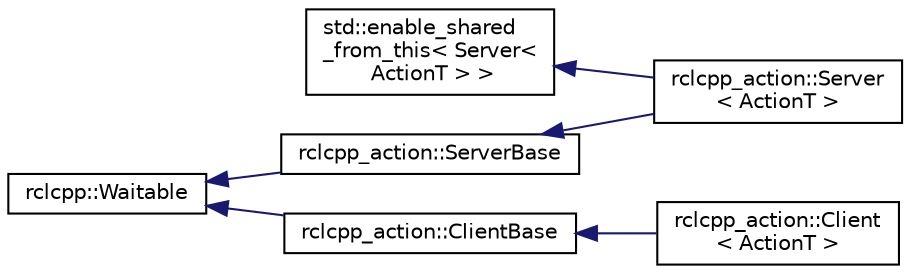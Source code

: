 digraph "Graphical Class Hierarchy"
{
  edge [fontname="Helvetica",fontsize="10",labelfontname="Helvetica",labelfontsize="10"];
  node [fontname="Helvetica",fontsize="10",shape=record];
  rankdir="LR";
  Node17 [label="std::enable_shared\l_from_this\< Server\<\l ActionT \> \>",height=0.2,width=0.4,color="black", fillcolor="white", style="filled",URL="/tmp/tmp.Txb212H7Lz/doxygen_tag_files/cppreference-doxygen-web.tag.xml$cpp/memory/enable_shared_from_this.html"];
  Node17 -> Node4 [dir="back",color="midnightblue",fontsize="10",style="solid",fontname="Helvetica"];
  Node4 [label="rclcpp_action::Server\l\< ActionT \>",height=0.2,width=0.4,color="black", fillcolor="white", style="filled",URL="$classrclcpp__action_1_1Server.html",tooltip="Action Server. "];
  Node0 [label="rclcpp::Waitable",height=0.2,width=0.4,color="black", fillcolor="white", style="filled",URL="/tmp/tmp.Txb212H7Lz/doxygen_tag_files/rclcpp.tag$classrclcpp_1_1Waitable.html"];
  Node0 -> Node1 [dir="back",color="midnightblue",fontsize="10",style="solid",fontname="Helvetica"];
  Node1 [label="rclcpp_action::ClientBase",height=0.2,width=0.4,color="black", fillcolor="white", style="filled",URL="$classrclcpp__action_1_1ClientBase.html"];
  Node1 -> Node2 [dir="back",color="midnightblue",fontsize="10",style="solid",fontname="Helvetica"];
  Node2 [label="rclcpp_action::Client\l\< ActionT \>",height=0.2,width=0.4,color="black", fillcolor="white", style="filled",URL="$classrclcpp__action_1_1Client.html",tooltip="Action Client. "];
  Node0 -> Node3 [dir="back",color="midnightblue",fontsize="10",style="solid",fontname="Helvetica"];
  Node3 [label="rclcpp_action::ServerBase",height=0.2,width=0.4,color="black", fillcolor="white", style="filled",URL="$classrclcpp__action_1_1ServerBase.html"];
  Node3 -> Node4 [dir="back",color="midnightblue",fontsize="10",style="solid",fontname="Helvetica"];
}
